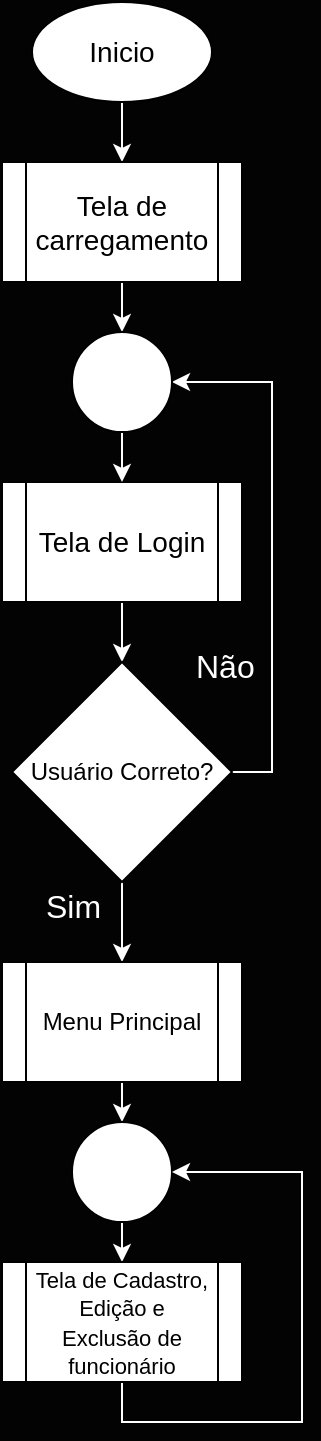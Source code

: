<mxfile version="11.2.2" type="device" pages="1"><diagram id="_Ys0uJTvzQwN8yacw2kZ" name="Page-1"><mxGraphModel dx="868" dy="431" grid="1" gridSize="10" guides="1" tooltips="1" connect="1" arrows="1" fold="1" page="1" pageScale="1" pageWidth="827" pageHeight="1169" background="#030303" math="0" shadow="0"><root><mxCell id="0"/><mxCell id="1" parent="0"/><mxCell id="edO4FgYFXXIWjyOPJkzc-3" style="edgeStyle=orthogonalEdgeStyle;rounded=0;orthogonalLoop=1;jettySize=auto;html=1;exitX=0.5;exitY=1;exitDx=0;exitDy=0;entryX=0.5;entryY=0;entryDx=0;entryDy=0;strokeColor=#FFFFFF;" edge="1" parent="1" source="edO4FgYFXXIWjyOPJkzc-1" target="edO4FgYFXXIWjyOPJkzc-2"><mxGeometry relative="1" as="geometry"/></mxCell><mxCell id="edO4FgYFXXIWjyOPJkzc-1" value="&lt;font style=&quot;font-size: 14px&quot;&gt;Inicio&lt;/font&gt;" style="ellipse;whiteSpace=wrap;html=1;" vertex="1" parent="1"><mxGeometry x="55" y="40" width="90" height="50" as="geometry"/></mxCell><mxCell id="edO4FgYFXXIWjyOPJkzc-18" style="edgeStyle=orthogonalEdgeStyle;rounded=0;orthogonalLoop=1;jettySize=auto;html=1;exitX=0.5;exitY=1;exitDx=0;exitDy=0;entryX=0.5;entryY=0;entryDx=0;entryDy=0;strokeColor=#FFFFFF;" edge="1" parent="1" source="edO4FgYFXXIWjyOPJkzc-2" target="edO4FgYFXXIWjyOPJkzc-16"><mxGeometry relative="1" as="geometry"/></mxCell><mxCell id="edO4FgYFXXIWjyOPJkzc-2" value="&lt;font style=&quot;font-size: 14px&quot;&gt;Tela de carregamento&lt;/font&gt;" style="shape=process;whiteSpace=wrap;html=1;backgroundOutline=1;" vertex="1" parent="1"><mxGeometry x="40" y="120" width="120" height="60" as="geometry"/></mxCell><mxCell id="edO4FgYFXXIWjyOPJkzc-21" style="edgeStyle=orthogonalEdgeStyle;rounded=0;orthogonalLoop=1;jettySize=auto;html=1;exitX=0.5;exitY=1;exitDx=0;exitDy=0;entryX=0.5;entryY=0;entryDx=0;entryDy=0;strokeColor=#FFFFFF;" edge="1" parent="1" source="edO4FgYFXXIWjyOPJkzc-5" target="edO4FgYFXXIWjyOPJkzc-8"><mxGeometry relative="1" as="geometry"/></mxCell><mxCell id="edO4FgYFXXIWjyOPJkzc-5" value="&lt;font&gt;&lt;font style=&quot;font-size: 14px&quot;&gt;Tela de Login&lt;/font&gt;&lt;br&gt;&lt;/font&gt;" style="shape=process;whiteSpace=wrap;html=1;backgroundOutline=1;" vertex="1" parent="1"><mxGeometry x="40" y="280" width="120" height="60" as="geometry"/></mxCell><mxCell id="edO4FgYFXXIWjyOPJkzc-22" style="edgeStyle=orthogonalEdgeStyle;rounded=0;orthogonalLoop=1;jettySize=auto;html=1;exitX=1;exitY=0.5;exitDx=0;exitDy=0;entryX=1;entryY=0.5;entryDx=0;entryDy=0;strokeColor=#FFFFFF;" edge="1" parent="1" source="edO4FgYFXXIWjyOPJkzc-8" target="edO4FgYFXXIWjyOPJkzc-16"><mxGeometry relative="1" as="geometry"/></mxCell><mxCell id="edO4FgYFXXIWjyOPJkzc-24" style="edgeStyle=orthogonalEdgeStyle;rounded=0;orthogonalLoop=1;jettySize=auto;html=1;exitX=0.5;exitY=1;exitDx=0;exitDy=0;entryX=0.5;entryY=0;entryDx=0;entryDy=0;strokeColor=#FFFFFF;" edge="1" parent="1" source="edO4FgYFXXIWjyOPJkzc-8" target="edO4FgYFXXIWjyOPJkzc-23"><mxGeometry relative="1" as="geometry"/></mxCell><mxCell id="edO4FgYFXXIWjyOPJkzc-8" value="Usuário Correto?" style="rhombus;whiteSpace=wrap;html=1;" vertex="1" parent="1"><mxGeometry x="45" y="370" width="110" height="110" as="geometry"/></mxCell><mxCell id="edO4FgYFXXIWjyOPJkzc-12" value="&lt;font color=&quot;#ffffff&quot; style=&quot;font-size: 16px&quot;&gt;Não&lt;/font&gt;" style="text;html=1;resizable=0;points=[];autosize=1;align=left;verticalAlign=top;spacingTop=-4;" vertex="1" parent="1"><mxGeometry x="135" y="360" width="40" height="20" as="geometry"/></mxCell><mxCell id="edO4FgYFXXIWjyOPJkzc-13" value="&lt;font color=&quot;#ffffff&quot; style=&quot;font-size: 16px&quot;&gt;Sim&lt;br&gt;&lt;/font&gt;" style="text;html=1;resizable=0;points=[];autosize=1;align=left;verticalAlign=top;spacingTop=-4;" vertex="1" parent="1"><mxGeometry x="60" y="480" width="40" height="20" as="geometry"/></mxCell><mxCell id="edO4FgYFXXIWjyOPJkzc-20" style="edgeStyle=orthogonalEdgeStyle;rounded=0;orthogonalLoop=1;jettySize=auto;html=1;exitX=0.5;exitY=1;exitDx=0;exitDy=0;entryX=0.5;entryY=0;entryDx=0;entryDy=0;strokeColor=#FFFFFF;" edge="1" parent="1" source="edO4FgYFXXIWjyOPJkzc-16" target="edO4FgYFXXIWjyOPJkzc-5"><mxGeometry relative="1" as="geometry"/></mxCell><mxCell id="edO4FgYFXXIWjyOPJkzc-16" value="" style="ellipse;whiteSpace=wrap;html=1;aspect=fixed;" vertex="1" parent="1"><mxGeometry x="75" y="205" width="50" height="50" as="geometry"/></mxCell><mxCell id="edO4FgYFXXIWjyOPJkzc-28" style="edgeStyle=orthogonalEdgeStyle;rounded=0;orthogonalLoop=1;jettySize=auto;html=1;exitX=0.5;exitY=1;exitDx=0;exitDy=0;entryX=0.5;entryY=0;entryDx=0;entryDy=0;strokeColor=#FFFFFF;" edge="1" parent="1" source="edO4FgYFXXIWjyOPJkzc-23" target="edO4FgYFXXIWjyOPJkzc-27"><mxGeometry relative="1" as="geometry"/></mxCell><mxCell id="edO4FgYFXXIWjyOPJkzc-23" value="&lt;font style=&quot;font-size: 12px&quot;&gt;Menu Principal&lt;/font&gt;" style="shape=process;whiteSpace=wrap;html=1;backgroundOutline=1;" vertex="1" parent="1"><mxGeometry x="40" y="520" width="120" height="60" as="geometry"/></mxCell><mxCell id="edO4FgYFXXIWjyOPJkzc-31" style="edgeStyle=orthogonalEdgeStyle;rounded=0;orthogonalLoop=1;jettySize=auto;html=1;exitX=0.5;exitY=1;exitDx=0;exitDy=0;entryX=0.5;entryY=0;entryDx=0;entryDy=0;strokeColor=#FFFFFF;" edge="1" parent="1" source="edO4FgYFXXIWjyOPJkzc-27" target="edO4FgYFXXIWjyOPJkzc-29"><mxGeometry relative="1" as="geometry"/></mxCell><mxCell id="edO4FgYFXXIWjyOPJkzc-27" value="" style="ellipse;whiteSpace=wrap;html=1;aspect=fixed;" vertex="1" parent="1"><mxGeometry x="75" y="600" width="50" height="50" as="geometry"/></mxCell><mxCell id="edO4FgYFXXIWjyOPJkzc-33" style="edgeStyle=orthogonalEdgeStyle;rounded=0;orthogonalLoop=1;jettySize=auto;html=1;exitX=0.5;exitY=1;exitDx=0;exitDy=0;entryX=1;entryY=0.5;entryDx=0;entryDy=0;strokeColor=#FFFFFF;" edge="1" parent="1" source="edO4FgYFXXIWjyOPJkzc-29" target="edO4FgYFXXIWjyOPJkzc-27"><mxGeometry relative="1" as="geometry"><Array as="points"><mxPoint x="100" y="750"/><mxPoint x="190" y="750"/><mxPoint x="190" y="625"/></Array></mxGeometry></mxCell><mxCell id="edO4FgYFXXIWjyOPJkzc-29" value="&lt;font style=&quot;font-size: 11px&quot;&gt;Tela de Cadastro,&lt;br&gt;Edição e&lt;br&gt;Exclusão de funcionário&lt;/font&gt;" style="shape=process;whiteSpace=wrap;html=1;backgroundOutline=1;" vertex="1" parent="1"><mxGeometry x="40" y="670" width="120" height="60" as="geometry"/></mxCell></root></mxGraphModel></diagram></mxfile>